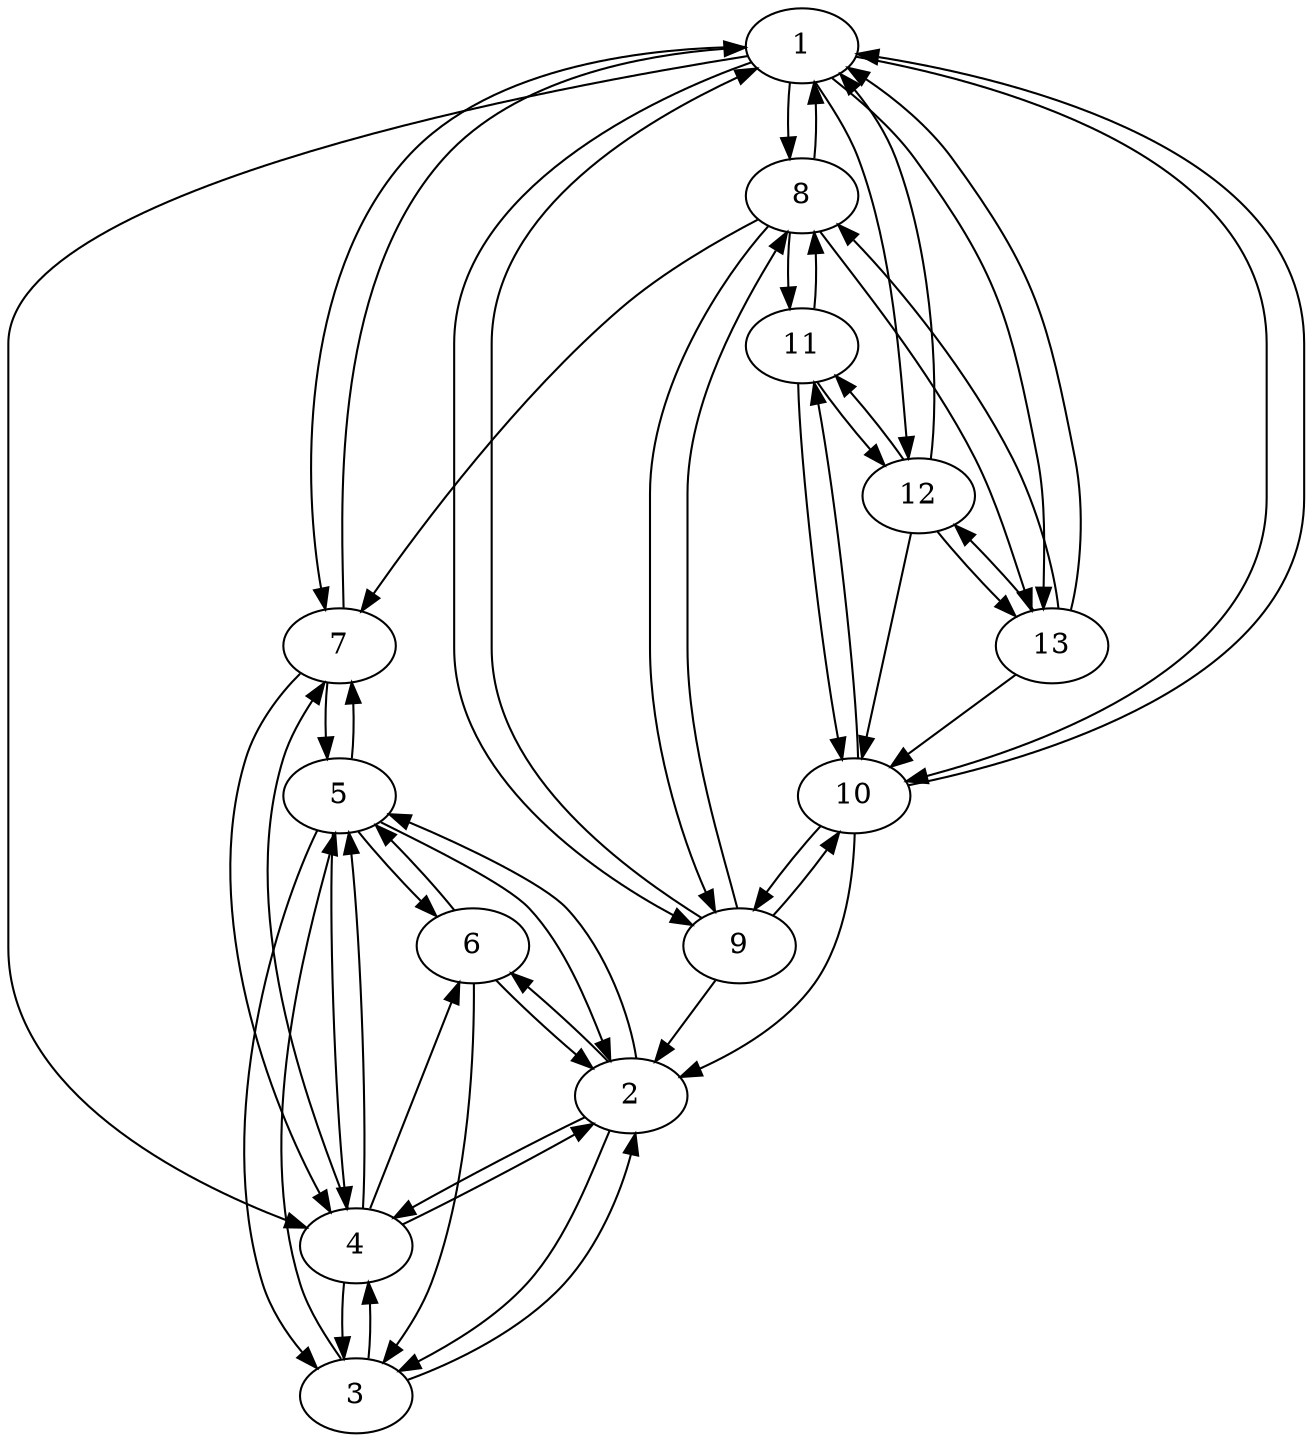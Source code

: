 digraph {
  1 -> 7;
  1 -> 8;
  1 -> 9;
  1 -> 10;
  1 -> 12;
  1 -> 13;
  1 -> 4;
  2 -> 3;
  2 -> 4;
  2 -> 5;
  2 -> 6;
  3 -> 4;
  3 -> 5;
  3 -> 2;
  4 -> 2;
  4 -> 3;
  4 -> 7;
  4 -> 5;
  4 -> 6;
  5 -> 6;
  5 -> 2;
  5 -> 3;
  5 -> 4;
  5 -> 7;
  6 -> 2;
  6 -> 3;
  6 -> 5;
  7 -> 5;
  7 -> 4;
  7 -> 1;
  8 -> 7;
  8 -> 9;
  8 -> 11;
  8 -> 13;
  8 -> 1;
  9 -> 10;
  9 -> 2;
  9 -> 1;
  9 -> 8;
  10 -> 11;
  10 -> 2;
  10 -> 1;
  10 -> 9;
  11 -> 12;
  11 -> 8;
  11 -> 10;
  12 -> 13;
  12 -> 1;
  12 -> 10;
  12 -> 11;
  13 -> 1;
  13 -> 8;
  13 -> 10;
  13 -> 12;
}